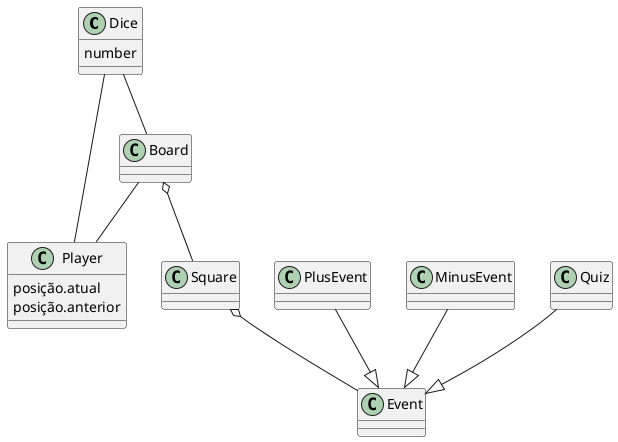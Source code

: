 @startuml QuartaColoniaQuiz

class Dice
{
    number
}
class Player
{
    posição.atual
    posição.anterior
}
class Board

class Square

Board o-- Square
Board -- Player

Player -- Dice

Square o-- Event
PlusEvent --|> Event
MinusEvent --|> Event
Quiz --|> Event

Dice -- Board





@enduml